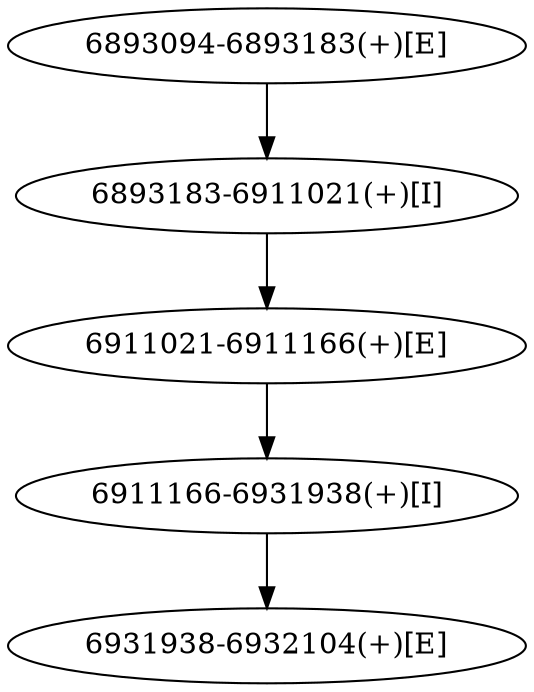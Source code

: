 strict digraph G {
"6931938-6932104(+)[E]" [ids="LNCAP_SHSCRAMBLE.811595.1.3"];
"6911166-6931938(+)[I]" [ids="LNCAP_SHSCRAMBLE.811595.1"];
"6911021-6911166(+)[E]" [ids="LNCAP_SHEZH2.632683.1.2,LNCAP_SHSCRAMBLE.811595.1.2"];
"6893094-6893183(+)[E]" [ids="LNCAP_SHEZH2.632683.1.1,LNCAP_SHSCRAMBLE.811595.1.1"];
"6893183-6911021(+)[I]" [ids="LNCAP_SHEZH2.632683.1,LNCAP_SHSCRAMBLE.811595.1"];
"6911166-6931938(+)[I]" -> "6931938-6932104(+)[E]";
"6911021-6911166(+)[E]" -> "6911166-6931938(+)[I]";
"6893094-6893183(+)[E]" -> "6893183-6911021(+)[I]";
"6893183-6911021(+)[I]" -> "6911021-6911166(+)[E]";
}
